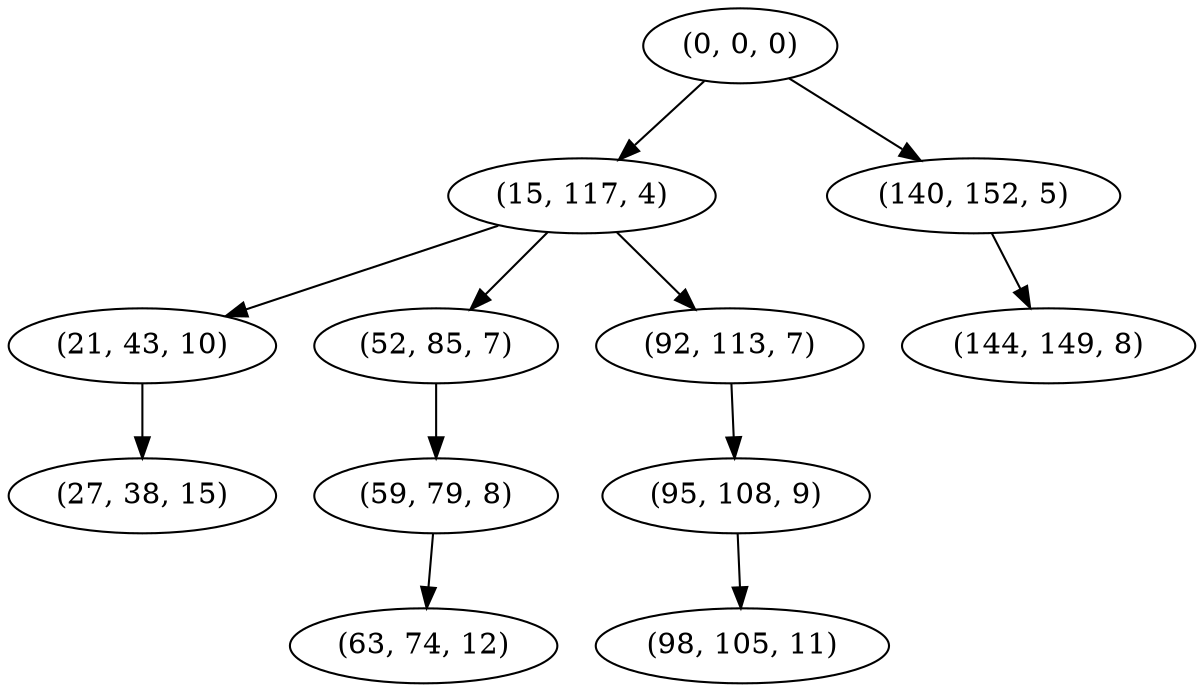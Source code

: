 digraph tree {
    "(0, 0, 0)";
    "(15, 117, 4)";
    "(21, 43, 10)";
    "(27, 38, 15)";
    "(52, 85, 7)";
    "(59, 79, 8)";
    "(63, 74, 12)";
    "(92, 113, 7)";
    "(95, 108, 9)";
    "(98, 105, 11)";
    "(140, 152, 5)";
    "(144, 149, 8)";
    "(0, 0, 0)" -> "(15, 117, 4)";
    "(0, 0, 0)" -> "(140, 152, 5)";
    "(15, 117, 4)" -> "(21, 43, 10)";
    "(15, 117, 4)" -> "(52, 85, 7)";
    "(15, 117, 4)" -> "(92, 113, 7)";
    "(21, 43, 10)" -> "(27, 38, 15)";
    "(52, 85, 7)" -> "(59, 79, 8)";
    "(59, 79, 8)" -> "(63, 74, 12)";
    "(92, 113, 7)" -> "(95, 108, 9)";
    "(95, 108, 9)" -> "(98, 105, 11)";
    "(140, 152, 5)" -> "(144, 149, 8)";
}
